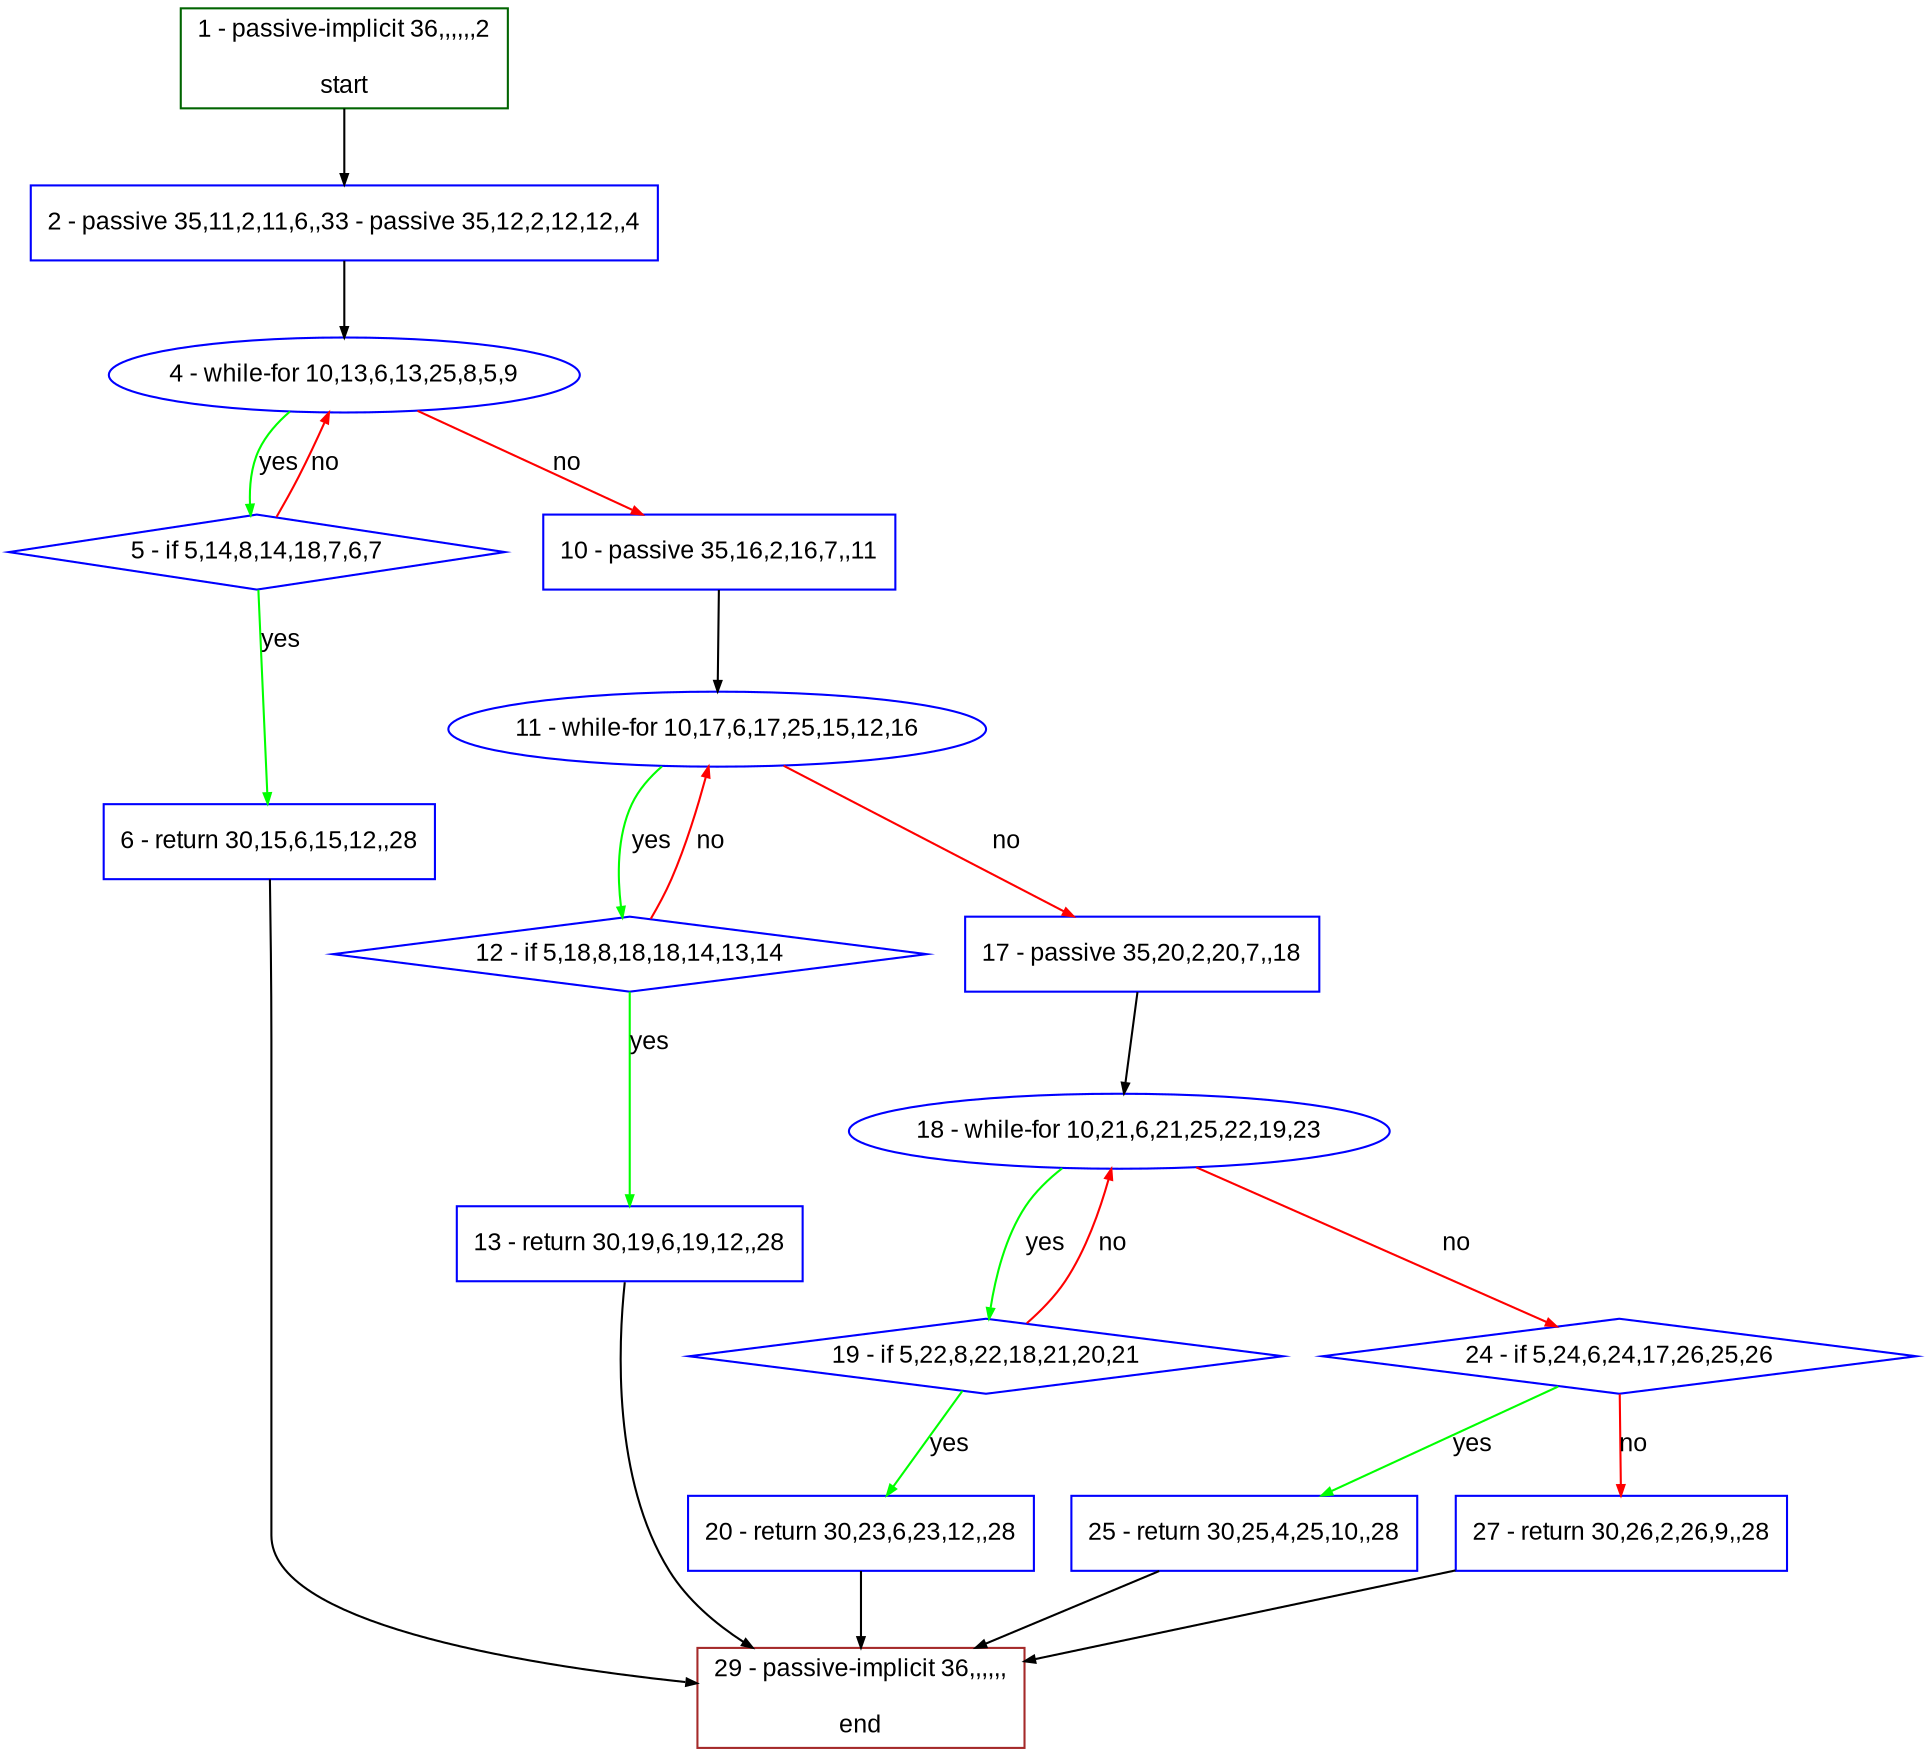 digraph "" {
  graph [bgcolor="white", fillcolor="#FFFFCC", pack="true", packmode="clust", fontname="Arial", label="", fontsize="12", compound="true", style="rounded,filled"];
  node [node_initialized="no", fillcolor="white", fontname="Arial", label="", color="grey", fontsize="12", fixedsize="false", compound="true", shape="rectangle", style="filled"];
  edge [arrowtail="none", lhead="", fontcolor="black", fontname="Arial", label="", color="black", fontsize="12", arrowhead="normal", arrowsize="0.5", compound="true", ltail="", dir="forward"];
  __N1 [fillcolor="#ffffff", label="2 - passive 35,11,2,11,6,,33 - passive 35,12,2,12,12,,4", color="#0000ff", shape="box", style="filled"];
  __N2 [fillcolor="#ffffff", label="1 - passive-implicit 36,,,,,,2\n\nstart", color="#006400", shape="box", style="filled"];
  __N3 [fillcolor="#ffffff", label="4 - while-for 10,13,6,13,25,8,5,9", color="#0000ff", shape="oval", style="filled"];
  __N4 [fillcolor="#ffffff", label="5 - if 5,14,8,14,18,7,6,7", color="#0000ff", shape="diamond", style="filled"];
  __N5 [fillcolor="#ffffff", label="10 - passive 35,16,2,16,7,,11", color="#0000ff", shape="box", style="filled"];
  __N6 [fillcolor="#ffffff", label="6 - return 30,15,6,15,12,,28", color="#0000ff", shape="box", style="filled"];
  __N7 [fillcolor="#ffffff", label="29 - passive-implicit 36,,,,,,\n\nend", color="#a52a2a", shape="box", style="filled"];
  __N8 [fillcolor="#ffffff", label="11 - while-for 10,17,6,17,25,15,12,16", color="#0000ff", shape="oval", style="filled"];
  __N9 [fillcolor="#ffffff", label="12 - if 5,18,8,18,18,14,13,14", color="#0000ff", shape="diamond", style="filled"];
  __N10 [fillcolor="#ffffff", label="17 - passive 35,20,2,20,7,,18", color="#0000ff", shape="box", style="filled"];
  __N11 [fillcolor="#ffffff", label="13 - return 30,19,6,19,12,,28", color="#0000ff", shape="box", style="filled"];
  __N12 [fillcolor="#ffffff", label="18 - while-for 10,21,6,21,25,22,19,23", color="#0000ff", shape="oval", style="filled"];
  __N13 [fillcolor="#ffffff", label="19 - if 5,22,8,22,18,21,20,21", color="#0000ff", shape="diamond", style="filled"];
  __N14 [fillcolor="#ffffff", label="24 - if 5,24,6,24,17,26,25,26", color="#0000ff", shape="diamond", style="filled"];
  __N15 [fillcolor="#ffffff", label="20 - return 30,23,6,23,12,,28", color="#0000ff", shape="box", style="filled"];
  __N16 [fillcolor="#ffffff", label="25 - return 30,25,4,25,10,,28", color="#0000ff", shape="box", style="filled"];
  __N17 [fillcolor="#ffffff", label="27 - return 30,26,2,26,9,,28", color="#0000ff", shape="box", style="filled"];
  __N2 -> __N1 [arrowtail="none", color="#000000", label="", arrowhead="normal", dir="forward"];
  __N1 -> __N3 [arrowtail="none", color="#000000", label="", arrowhead="normal", dir="forward"];
  __N3 -> __N4 [arrowtail="none", color="#00ff00", label="yes", arrowhead="normal", dir="forward"];
  __N4 -> __N3 [arrowtail="none", color="#ff0000", label="no", arrowhead="normal", dir="forward"];
  __N3 -> __N5 [arrowtail="none", color="#ff0000", label="no", arrowhead="normal", dir="forward"];
  __N4 -> __N6 [arrowtail="none", color="#00ff00", label="yes", arrowhead="normal", dir="forward"];
  __N6 -> __N7 [arrowtail="none", color="#000000", label="", arrowhead="normal", dir="forward"];
  __N5 -> __N8 [arrowtail="none", color="#000000", label="", arrowhead="normal", dir="forward"];
  __N8 -> __N9 [arrowtail="none", color="#00ff00", label="yes", arrowhead="normal", dir="forward"];
  __N9 -> __N8 [arrowtail="none", color="#ff0000", label="no", arrowhead="normal", dir="forward"];
  __N8 -> __N10 [arrowtail="none", color="#ff0000", label="no", arrowhead="normal", dir="forward"];
  __N9 -> __N11 [arrowtail="none", color="#00ff00", label="yes", arrowhead="normal", dir="forward"];
  __N11 -> __N7 [arrowtail="none", color="#000000", label="", arrowhead="normal", dir="forward"];
  __N10 -> __N12 [arrowtail="none", color="#000000", label="", arrowhead="normal", dir="forward"];
  __N12 -> __N13 [arrowtail="none", color="#00ff00", label="yes", arrowhead="normal", dir="forward"];
  __N13 -> __N12 [arrowtail="none", color="#ff0000", label="no", arrowhead="normal", dir="forward"];
  __N12 -> __N14 [arrowtail="none", color="#ff0000", label="no", arrowhead="normal", dir="forward"];
  __N13 -> __N15 [arrowtail="none", color="#00ff00", label="yes", arrowhead="normal", dir="forward"];
  __N15 -> __N7 [arrowtail="none", color="#000000", label="", arrowhead="normal", dir="forward"];
  __N14 -> __N16 [arrowtail="none", color="#00ff00", label="yes", arrowhead="normal", dir="forward"];
  __N14 -> __N17 [arrowtail="none", color="#ff0000", label="no", arrowhead="normal", dir="forward"];
  __N16 -> __N7 [arrowtail="none", color="#000000", label="", arrowhead="normal", dir="forward"];
  __N17 -> __N7 [arrowtail="none", color="#000000", label="", arrowhead="normal", dir="forward"];
}
